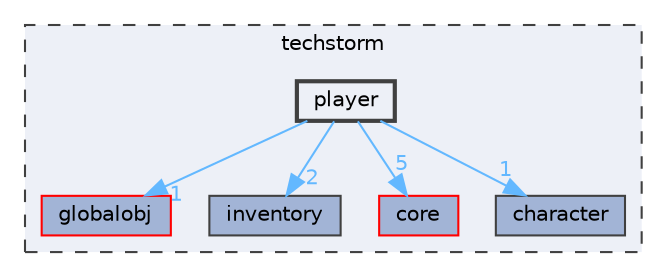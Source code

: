 digraph "techstorm/player"
{
 // LATEX_PDF_SIZE
  bgcolor="transparent";
  edge [fontname=Helvetica,fontsize=10,labelfontname=Helvetica,labelfontsize=10];
  node [fontname=Helvetica,fontsize=10,shape=box,height=0.2,width=0.4];
  compound=true
  subgraph clusterdir_8dd29cea68de92b9e200250b3bbc73cb {
    graph [ bgcolor="#edf0f7", pencolor="grey25", label="techstorm", fontname=Helvetica,fontsize=10 style="filled,dashed", URL="dir_8dd29cea68de92b9e200250b3bbc73cb.html",tooltip=""]
  dir_0ad0e7df9fe7b86d10d12c818cdb16fb [label="globalobj", fillcolor="#a2b4d6", color="red", style="filled", URL="dir_0ad0e7df9fe7b86d10d12c818cdb16fb.html",tooltip=""];
  dir_bd2f105019c7ba9694f13c6f901e1d6b [label="inventory", fillcolor="#a2b4d6", color="grey25", style="filled", URL="dir_bd2f105019c7ba9694f13c6f901e1d6b.html",tooltip=""];
  dir_cf837ce2acd7da7bca021b6616dd34cf [label="core", fillcolor="#a2b4d6", color="red", style="filled", URL="dir_cf837ce2acd7da7bca021b6616dd34cf.html",tooltip=""];
  dir_f4e0aac2e08335afd7cf90dcd2759ecc [label="character", fillcolor="#a2b4d6", color="grey25", style="filled", URL="dir_f4e0aac2e08335afd7cf90dcd2759ecc.html",tooltip=""];
  dir_e1b7c65f7e48ba40f74efedb6994f227 [label="player", fillcolor="#edf0f7", color="grey25", style="filled,bold", URL="dir_e1b7c65f7e48ba40f74efedb6994f227.html",tooltip=""];
  }
  dir_e1b7c65f7e48ba40f74efedb6994f227->dir_0ad0e7df9fe7b86d10d12c818cdb16fb [headlabel="1", labeldistance=1.5 headhref="dir_000087_000056.html" href="dir_000087_000056.html" color="steelblue1" fontcolor="steelblue1"];
  dir_e1b7c65f7e48ba40f74efedb6994f227->dir_bd2f105019c7ba9694f13c6f901e1d6b [headlabel="2", labeldistance=1.5 headhref="dir_000087_000064.html" href="dir_000087_000064.html" color="steelblue1" fontcolor="steelblue1"];
  dir_e1b7c65f7e48ba40f74efedb6994f227->dir_cf837ce2acd7da7bca021b6616dd34cf [headlabel="5", labeldistance=1.5 headhref="dir_000087_000024.html" href="dir_000087_000024.html" color="steelblue1" fontcolor="steelblue1"];
  dir_e1b7c65f7e48ba40f74efedb6994f227->dir_f4e0aac2e08335afd7cf90dcd2759ecc [headlabel="1", labeldistance=1.5 headhref="dir_000087_000010.html" href="dir_000087_000010.html" color="steelblue1" fontcolor="steelblue1"];
}
